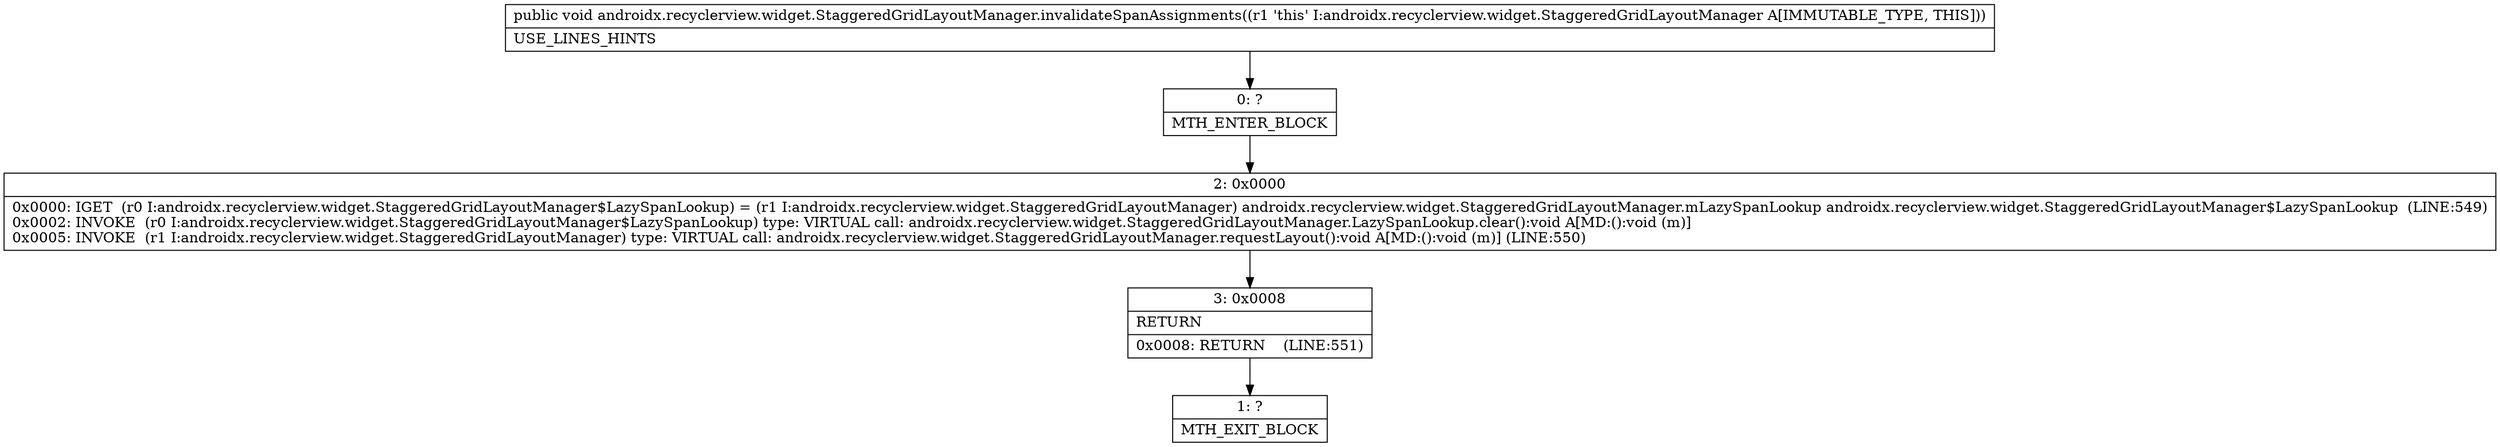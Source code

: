 digraph "CFG forandroidx.recyclerview.widget.StaggeredGridLayoutManager.invalidateSpanAssignments()V" {
Node_0 [shape=record,label="{0\:\ ?|MTH_ENTER_BLOCK\l}"];
Node_2 [shape=record,label="{2\:\ 0x0000|0x0000: IGET  (r0 I:androidx.recyclerview.widget.StaggeredGridLayoutManager$LazySpanLookup) = (r1 I:androidx.recyclerview.widget.StaggeredGridLayoutManager) androidx.recyclerview.widget.StaggeredGridLayoutManager.mLazySpanLookup androidx.recyclerview.widget.StaggeredGridLayoutManager$LazySpanLookup  (LINE:549)\l0x0002: INVOKE  (r0 I:androidx.recyclerview.widget.StaggeredGridLayoutManager$LazySpanLookup) type: VIRTUAL call: androidx.recyclerview.widget.StaggeredGridLayoutManager.LazySpanLookup.clear():void A[MD:():void (m)]\l0x0005: INVOKE  (r1 I:androidx.recyclerview.widget.StaggeredGridLayoutManager) type: VIRTUAL call: androidx.recyclerview.widget.StaggeredGridLayoutManager.requestLayout():void A[MD:():void (m)] (LINE:550)\l}"];
Node_3 [shape=record,label="{3\:\ 0x0008|RETURN\l|0x0008: RETURN    (LINE:551)\l}"];
Node_1 [shape=record,label="{1\:\ ?|MTH_EXIT_BLOCK\l}"];
MethodNode[shape=record,label="{public void androidx.recyclerview.widget.StaggeredGridLayoutManager.invalidateSpanAssignments((r1 'this' I:androidx.recyclerview.widget.StaggeredGridLayoutManager A[IMMUTABLE_TYPE, THIS]))  | USE_LINES_HINTS\l}"];
MethodNode -> Node_0;Node_0 -> Node_2;
Node_2 -> Node_3;
Node_3 -> Node_1;
}

